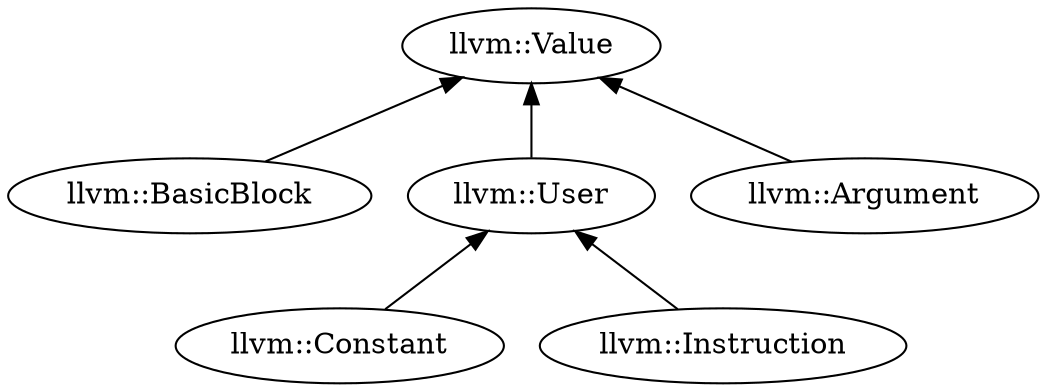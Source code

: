 digraph G {
    rankdir = BT;
    "llvm::BasicBlock" -> "llvm::Value";
    "llvm::User" -> "llvm::Value";
    "llvm::Argument" -> "llvm::Value";
    "llvm::Constant" -> "llvm::User";
    "llvm::Instruction" -> "llvm::User";
}
